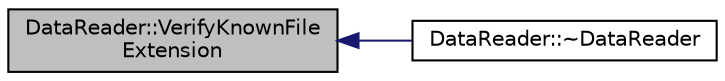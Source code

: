 digraph "DataReader::VerifyKnownFileExtension"
{
  edge [fontname="Helvetica",fontsize="10",labelfontname="Helvetica",labelfontsize="10"];
  node [fontname="Helvetica",fontsize="10",shape=record];
  rankdir="LR";
  Node1 [label="DataReader::VerifyKnownFile\lExtension",height=0.2,width=0.4,color="black", fillcolor="grey75", style="filled", fontcolor="black"];
  Node1 -> Node2 [dir="back",color="midnightblue",fontsize="10",style="solid",fontname="Helvetica"];
  Node2 [label="DataReader::~DataReader",height=0.2,width=0.4,color="black", fillcolor="white", style="filled",URL="$d3/d3a/class_data_reader.html#a1fd456f99a9b364953f7973842ea5d25",tooltip="Default Destructor. "];
}

